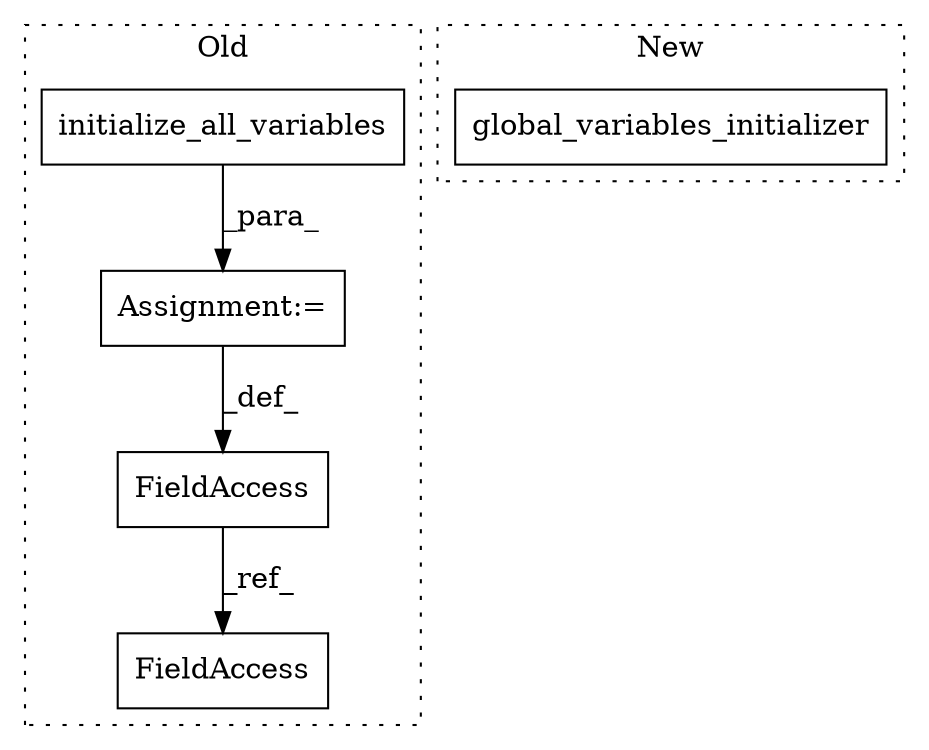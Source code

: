 digraph G {
subgraph cluster0 {
1 [label="initialize_all_variables" a="32" s="1332" l="26" shape="box"];
3 [label="Assignment:=" a="7" s="1320" l="1" shape="box"];
4 [label="FieldAccess" a="22" s="1316" l="4" shape="box"];
5 [label="FieldAccess" a="22" s="1404" l="4" shape="box"];
label = "Old";
style="dotted";
}
subgraph cluster1 {
2 [label="global_variables_initializer" a="32" s="1367" l="30" shape="box"];
label = "New";
style="dotted";
}
1 -> 3 [label="_para_"];
3 -> 4 [label="_def_"];
4 -> 5 [label="_ref_"];
}